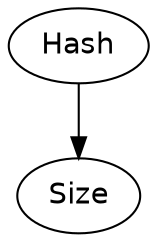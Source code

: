 digraph HashDep {
  node [fontname=helvetica];
  
  Hash -> {
    Size
  };
  
  Size; /* no dependencies */
  
} /* HashDep */